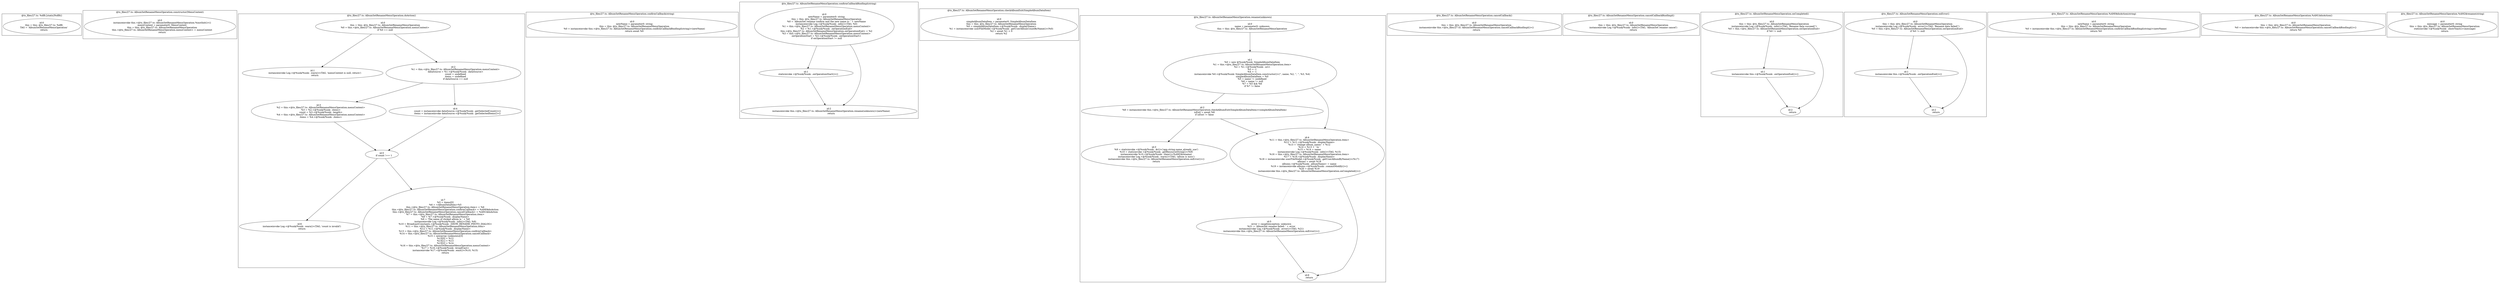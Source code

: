 digraph "27.ts" {
subgraph "cluster_@ts_files/27.ts: %dflt.[static]%dflt()" {
  label="@ts_files/27.ts: %dflt.[static]%dflt()";
  Node33250 [label="id:0
      this = this: @ts_files/27.ts: %dflt
      TAG = 'AlbumSetRenameMenuOperation'
      return"];
}
subgraph "cluster_@ts_files/27.ts: AlbumSetRenameMenuOperation.constructor(MenuContext)" {
  label="@ts_files/27.ts: AlbumSetRenameMenuOperation.constructor(MenuContext)";
  Node66820 [label="id:0
      instanceinvoke this.<@ts_files/27.ts: AlbumSetRenameMenuOperation.%instInit()>()
      menuContext = parameter0: MenuContext
      this = this: @ts_files/27.ts: AlbumSetRenameMenuOperation
      this.<@ts_files/27.ts: AlbumSetRenameMenuOperation.menuContext> = menuContext
      return"];
}
subgraph "cluster_@ts_files/27.ts: AlbumSetRenameMenuOperation.doAction()" {
  label="@ts_files/27.ts: AlbumSetRenameMenuOperation.doAction()";
  Node51310 [label="id:0
      this = this: @ts_files/27.ts: AlbumSetRenameMenuOperation
      %0 = this.<@ts_files/27.ts: AlbumSetRenameMenuOperation.menuContext>
      if %0 == null"];
  Node51311 [label="id:1
      instanceinvoke Log.<@%unk/%unk: .warn()>(TAG, 'menuContext is null, return')
      return"];
  Node51312 [label="id:2
      %1 = this.<@ts_files/27.ts: AlbumSetRenameMenuOperation.menuContext>
      dataSource = %1.<@%unk/%unk: .dataSource>
      count = undefined
      items = undefined
      if dataSource == null"];
  Node51313 [label="id:3
      %2 = this.<@ts_files/27.ts: AlbumSetRenameMenuOperation.menuContext>
      %3 = %2.<@%unk/%unk: .items>
      count = %3.<@%unk/%unk: .length>
      %4 = this.<@ts_files/27.ts: AlbumSetRenameMenuOperation.menuContext>
      items = %4.<@%unk/%unk: .items>"];
  Node51314 [label="id:4
      count = instanceinvoke dataSource.<@%unk/%unk: .getSelectedCount()>()
      items = instanceinvoke dataSource.<@%unk/%unk: .getSelectedItems()>()"];
  Node51315 [label="id:5
      if count !== 1"];
  Node51316 [label="id:6
      instanceinvoke Log.<@%unk/%unk: .warn()>(TAG, 'count is invalid')
      return"];
  Node51317 [label="id:7
      %5 = items[0]
      %6 = <AlbumDataItem>%5
      this.<@ts_files/27.ts: AlbumSetRenameMenuOperation.item> = %6
      this.<@ts_files/27.ts: AlbumSetRenameMenuOperation.confirmCallback> = %AM0$doAction
      this.<@ts_files/27.ts: AlbumSetRenameMenuOperation.cancelCallback> = %AM1$doAction
      %7 = this.<@ts_files/27.ts: AlbumSetRenameMenuOperation.item>
      %8 = %7.<@%unk/%unk: .displayName>
      %9 = 'The name of clicked album is ' + %8
      instanceinvoke Log.<@%unk/%unk: .info()>(TAG, %9)
      %10 = BroadcastConstants.<@%unk/%unk: .SHOW_RENAME_PHOTO_DIALOG>
      %11 = this.<@ts_files/27.ts: AlbumSetRenameMenuOperation.item>
      %12 = %11.<@%unk/%unk: .displayName>
      %13 = this.<@ts_files/27.ts: AlbumSetRenameMenuOperation.confirmCallback>
      %14 = this.<@ts_files/27.ts: AlbumSetRenameMenuOperation.cancelCallback>
      %15 = newarray (unknown)[3]
      %15[0] = %12
      %15[1] = %13
      %15[2] = %14
      %16 = this.<@ts_files/27.ts: AlbumSetRenameMenuOperation.menuContext>
      %17 = %16.<@%unk/%unk: .broadCast>
      instanceinvoke %17.<@%unk/%unk: .emit()>(%10, %15)
      return"];
  Node51310 -> Node51311;
  Node51310 -> Node51312;
  Node51312 -> Node51313;
  Node51312 -> Node51314;
  Node51313 -> Node51315;
  Node51314 -> Node51315;
  Node51315 -> Node51316;
  Node51315 -> Node51317;
}
subgraph "cluster_@ts_files/27.ts: AlbumSetRenameMenuOperation.confirmCallback(string)" {
  label="@ts_files/27.ts: AlbumSetRenameMenuOperation.confirmCallback(string)";
  Node65080 [label="id:0
      newName = parameter0: string
      this = this: @ts_files/27.ts: AlbumSetRenameMenuOperation
      %0 = instanceinvoke this.<@ts_files/27.ts: AlbumSetRenameMenuOperation.confirmCallbackBindImpl(string)>(newName)
      return await %0"];
}
subgraph "cluster_@ts_files/27.ts: AlbumSetRenameMenuOperation.confirmCallbackBindImpl(string)" {
  label="@ts_files/27.ts: AlbumSetRenameMenuOperation.confirmCallbackBindImpl(string)";
  Node72910 [label="id:0
      newName = parameter0: string
      this = this: @ts_files/27.ts: AlbumSetRenameMenuOperation
      %0 = 'AlbumSet rename confirm and the new name is: ' + newName
      instanceinvoke Log.<@%unk/%unk: .info()>(TAG, %0)
      %1 = this.<@ts_files/27.ts: AlbumSetRenameMenuOperation.menuContext>
      %2 = %1.<@%unk/%unk: .onOperationEnd>
      this.<@ts_files/27.ts: AlbumSetRenameMenuOperation.onOperationEnd> = %2
      %3 = this.<@ts_files/27.ts: AlbumSetRenameMenuOperation.menuContext>
      onOperationStart = %3.<@%unk/%unk: .onOperationStart>
      if onOperationStart != null"];
  Node72911 [label="id:1
      staticinvoke <@%unk/%unk: .onOperationStart()>()"];
  Node72912 [label="id:2
      instanceinvoke this.<@ts_files/27.ts: AlbumSetRenameMenuOperation.rename(unknown)>(newName)
      return"];
  Node72910 -> Node72911;
  Node72910 -> Node72912;
  Node72911 -> Node72912;
}
subgraph "cluster_@ts_files/27.ts: AlbumSetRenameMenuOperation.checkAlbumExit(SimpleAlbumDataItem)" {
  label="@ts_files/27.ts: AlbumSetRenameMenuOperation.checkAlbumExit(SimpleAlbumDataItem)";
  Node76230 [label="id:0
      simpleAlbumDataItem = parameter0: SimpleAlbumDataItem
      this = this: @ts_files/27.ts: AlbumSetRenameMenuOperation
      %0 = simpleAlbumDataItem.<@%unk/%unk: .displayName>
      %1 = instanceinvoke userFileModel.<@%unk/%unk: .getUserAlbumCountByName()>(%0)
      %2 = await %1 > 0
      return %2"];
}
subgraph "cluster_@ts_files/27.ts: AlbumSetRenameMenuOperation.rename(unknown)" {
  label="@ts_files/27.ts: AlbumSetRenameMenuOperation.rename(unknown)";
  Node57300 [label="id:0
      name = parameter0: unknown
      this = this: @ts_files/27.ts: AlbumSetRenameMenuOperation"];
  Node57301 [label="id:1
      %0 = new @%unk/%unk: SimpleAlbumDataItem
      %1 = this.<@ts_files/27.ts: AlbumSetRenameMenuOperation.item>
      %2 = %1.<@%unk/%unk: .uri>
      %3 = -1
      %4 = -1
      instanceinvoke %0.<@%unk/%unk: SimpleAlbumDataItem.constructor()>('', name, %2, '', '', %3, %4)
      simpleAlbumDataItem = %0
      %5 = name != undefined
      %6 = name != null
      %7 = %5 && %6
      if %7 != false"];
  Node57302 [label="id:2
      %8 = instanceinvoke this.<@ts_files/27.ts: AlbumSetRenameMenuOperation.checkAlbumExit(SimpleAlbumDataItem)>(simpleAlbumDataItem)
      isExit = await %8
      if isExit != false"];
  Node57303 [label="id:3
      %9 = staticinvoke <@%unk/%unk: .$r()>('app.string.name_already_use')
      %10 = staticinvoke <@%unk/%unk: .getResourceString()>(%9)
      instanceinvoke %10.<@%unk/%unk: .then()>(%AM2$rename)
      instanceinvoke Log.<@%unk/%unk: .warn()>(TAG, 'album is miss')
      instanceinvoke this.<@ts_files/27.ts: AlbumSetRenameMenuOperation.onError()>()
      return"];
  Node57304 [label="id:4
      %11 = this.<@ts_files/27.ts: AlbumSetRenameMenuOperation.item>
      %12 = %11.<@%unk/%unk: .displayName>
      %13 = 'change album_name:' + %12
      %14 = %13 + ' to '
      %15 = %14 + name
      instanceinvoke Log.<@%unk/%unk: .info()>(TAG, %15)
      %16 = this.<@ts_files/27.ts: AlbumSetRenameMenuOperation.item>
      %17 = %16.<@%unk/%unk: .displayName>
      %18 = instanceinvoke userFileModel.<@%unk/%unk: .getUserAlbumByName()>(%17)
      albums = await %18
      albums.<@%unk/%unk: .albumName> = name
      %19 = instanceinvoke albums.<@%unk/%unk: .commitModify()>()
      %20 = await %19
      instanceinvoke this.<@ts_files/27.ts: AlbumSetRenameMenuOperation.onCompleted()>()"];
  Node57305 [label="id:5
      error = caughtexception: unknown
      %21 = 'AlbumSet rename failed: ' + error
      instanceinvoke Log.<@%unk/%unk: .error()>(TAG, %21)
      instanceinvoke this.<@ts_files/27.ts: AlbumSetRenameMenuOperation.onError()>()"];
  Node57306 [label="id:6
      return"];
  Node57300 -> Node57301;
  Node57301 -> Node57302;
  Node57301 -> Node57304;
  Node57302 -> Node57303;
  Node57302 -> Node57304;
  Node57304 -> Node57306;
  Node57304 -> Node57305[style="dotted"];
  Node57305 -> Node57306;
}
subgraph "cluster_@ts_files/27.ts: AlbumSetRenameMenuOperation.cancelCallback()" {
  label="@ts_files/27.ts: AlbumSetRenameMenuOperation.cancelCallback()";
  Node57090 [label="id:0
      this = this: @ts_files/27.ts: AlbumSetRenameMenuOperation
      instanceinvoke this.<@ts_files/27.ts: AlbumSetRenameMenuOperation.cancelCallbackBindImpl()>()
      return"];
}
subgraph "cluster_@ts_files/27.ts: AlbumSetRenameMenuOperation.cancelCallbackBindImpl()" {
  label="@ts_files/27.ts: AlbumSetRenameMenuOperation.cancelCallbackBindImpl()";
  Node64920 [label="id:0
      this = this: @ts_files/27.ts: AlbumSetRenameMenuOperation
      instanceinvoke Log.<@%unk/%unk: .info()>(TAG, 'AlbumSet rename cancel')
      return"];
}
subgraph "cluster_@ts_files/27.ts: AlbumSetRenameMenuOperation.onCompleted()" {
  label="@ts_files/27.ts: AlbumSetRenameMenuOperation.onCompleted()";
  Node54600 [label="id:0
      this = this: @ts_files/27.ts: AlbumSetRenameMenuOperation
      instanceinvoke Log.<@%unk/%unk: .info()>(TAG, 'Rename data succeed!')
      %0 = this.<@ts_files/27.ts: AlbumSetRenameMenuOperation.onOperationEnd>
      if %0 != null"];
  Node54601 [label="id:1
      instanceinvoke this.<@%unk/%unk: .onOperationEnd()>()"];
  Node54602 [label="id:2
      return"];
  Node54600 -> Node54601;
  Node54600 -> Node54602;
  Node54601 -> Node54602;
}
subgraph "cluster_@ts_files/27.ts: AlbumSetRenameMenuOperation.onError()" {
  label="@ts_files/27.ts: AlbumSetRenameMenuOperation.onError()";
  Node50570 [label="id:0
      this = this: @ts_files/27.ts: AlbumSetRenameMenuOperation
      instanceinvoke Log.<@%unk/%unk: .error()>(TAG, 'Rename data failed!')
      %0 = this.<@ts_files/27.ts: AlbumSetRenameMenuOperation.onOperationEnd>
      if %0 != null"];
  Node50571 [label="id:1
      instanceinvoke this.<@%unk/%unk: .onOperationEnd()>()"];
  Node50572 [label="id:2
      return"];
  Node50570 -> Node50571;
  Node50570 -> Node50572;
  Node50571 -> Node50572;
}
subgraph "cluster_@ts_files/27.ts: AlbumSetRenameMenuOperation.%AM0$doAction(string)" {
  label="@ts_files/27.ts: AlbumSetRenameMenuOperation.%AM0$doAction(string)";
  Node60570 [label="id:0
      newName = parameter0: string
      this = this: @ts_files/27.ts: AlbumSetRenameMenuOperation
      %0 = instanceinvoke this.<@ts_files/27.ts: AlbumSetRenameMenuOperation.confirmCallbackBindImpl(string)>(newName)
      return %0"];
}
subgraph "cluster_@ts_files/27.ts: AlbumSetRenameMenuOperation.%AM1$doAction()" {
  label="@ts_files/27.ts: AlbumSetRenameMenuOperation.%AM1$doAction()";
  Node53950 [label="id:0
      this = this: @ts_files/27.ts: AlbumSetRenameMenuOperation
      %0 = instanceinvoke this.<@ts_files/27.ts: AlbumSetRenameMenuOperation.cancelCallbackBindImpl()>()
      return %0"];
}
subgraph "cluster_@ts_files/27.ts: AlbumSetRenameMenuOperation.%AM2$rename(string)" {
  label="@ts_files/27.ts: AlbumSetRenameMenuOperation.%AM2$rename(string)";
  Node58740 [label="id:0
      message = parameter0: string
      this = this: @ts_files/27.ts: AlbumSetRenameMenuOperation
      staticinvoke <@%unk/%unk: .showToast()>(message)
      return"];
}
}
